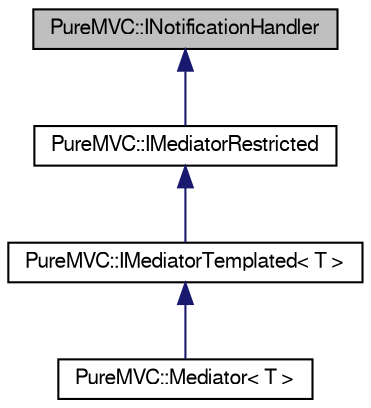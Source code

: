 digraph G
{
  edge [fontname="FreeSans",fontsize="10",labelfontname="FreeSans",labelfontsize="10"];
  node [fontname="FreeSans",fontsize="10",shape=record];
  Node1 [label="PureMVC::INotificationHandler",height=0.2,width=0.4,color="black", fillcolor="grey75", style="filled" fontcolor="black"];
  Node1 -> Node2 [dir=back,color="midnightblue",fontsize="10",style="solid"];
  Node2 [label="PureMVC::IMediatorRestricted",height=0.2,width=0.4,color="black", fillcolor="white", style="filled",URL="$class_pure_m_v_c_1_1_i_mediator_restricted.html",tooltip="The untemplated portion of the interface definition for a PureMVC Mediator."];
  Node2 -> Node3 [dir=back,color="midnightblue",fontsize="10",style="solid"];
  Node3 [label="PureMVC::IMediatorTemplated\< T \>",height=0.2,width=0.4,color="black", fillcolor="white", style="filled",URL="$class_pure_m_v_c_1_1_i_mediator_templated.html",tooltip="The templated portion of IMediator."];
  Node3 -> Node4 [dir=back,color="midnightblue",fontsize="10",style="solid"];
  Node4 [label="PureMVC::Mediator\< T \>",height=0.2,width=0.4,color="black", fillcolor="white", style="filled",URL="$class_pure_m_v_c_1_1_mediator.html"];
}
